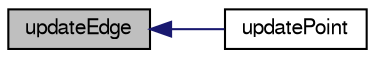 digraph "updateEdge"
{
  bgcolor="transparent";
  edge [fontname="FreeSans",fontsize="10",labelfontname="FreeSans",labelfontsize="10"];
  node [fontname="FreeSans",fontsize="10",shape=record];
  rankdir="LR";
  Node59 [label="updateEdge",height=0.2,width=0.4,color="black", fillcolor="grey75", style="filled", fontcolor="black"];
  Node59 -> Node60 [dir="back",color="midnightblue",fontsize="10",style="solid",fontname="FreeSans"];
  Node60 [label="updatePoint",height=0.2,width=0.4,color="black",URL="$a21670.html#a1844e442a6188c8bec59361f652ac069",tooltip="Influence of different value on same point. "];
}
